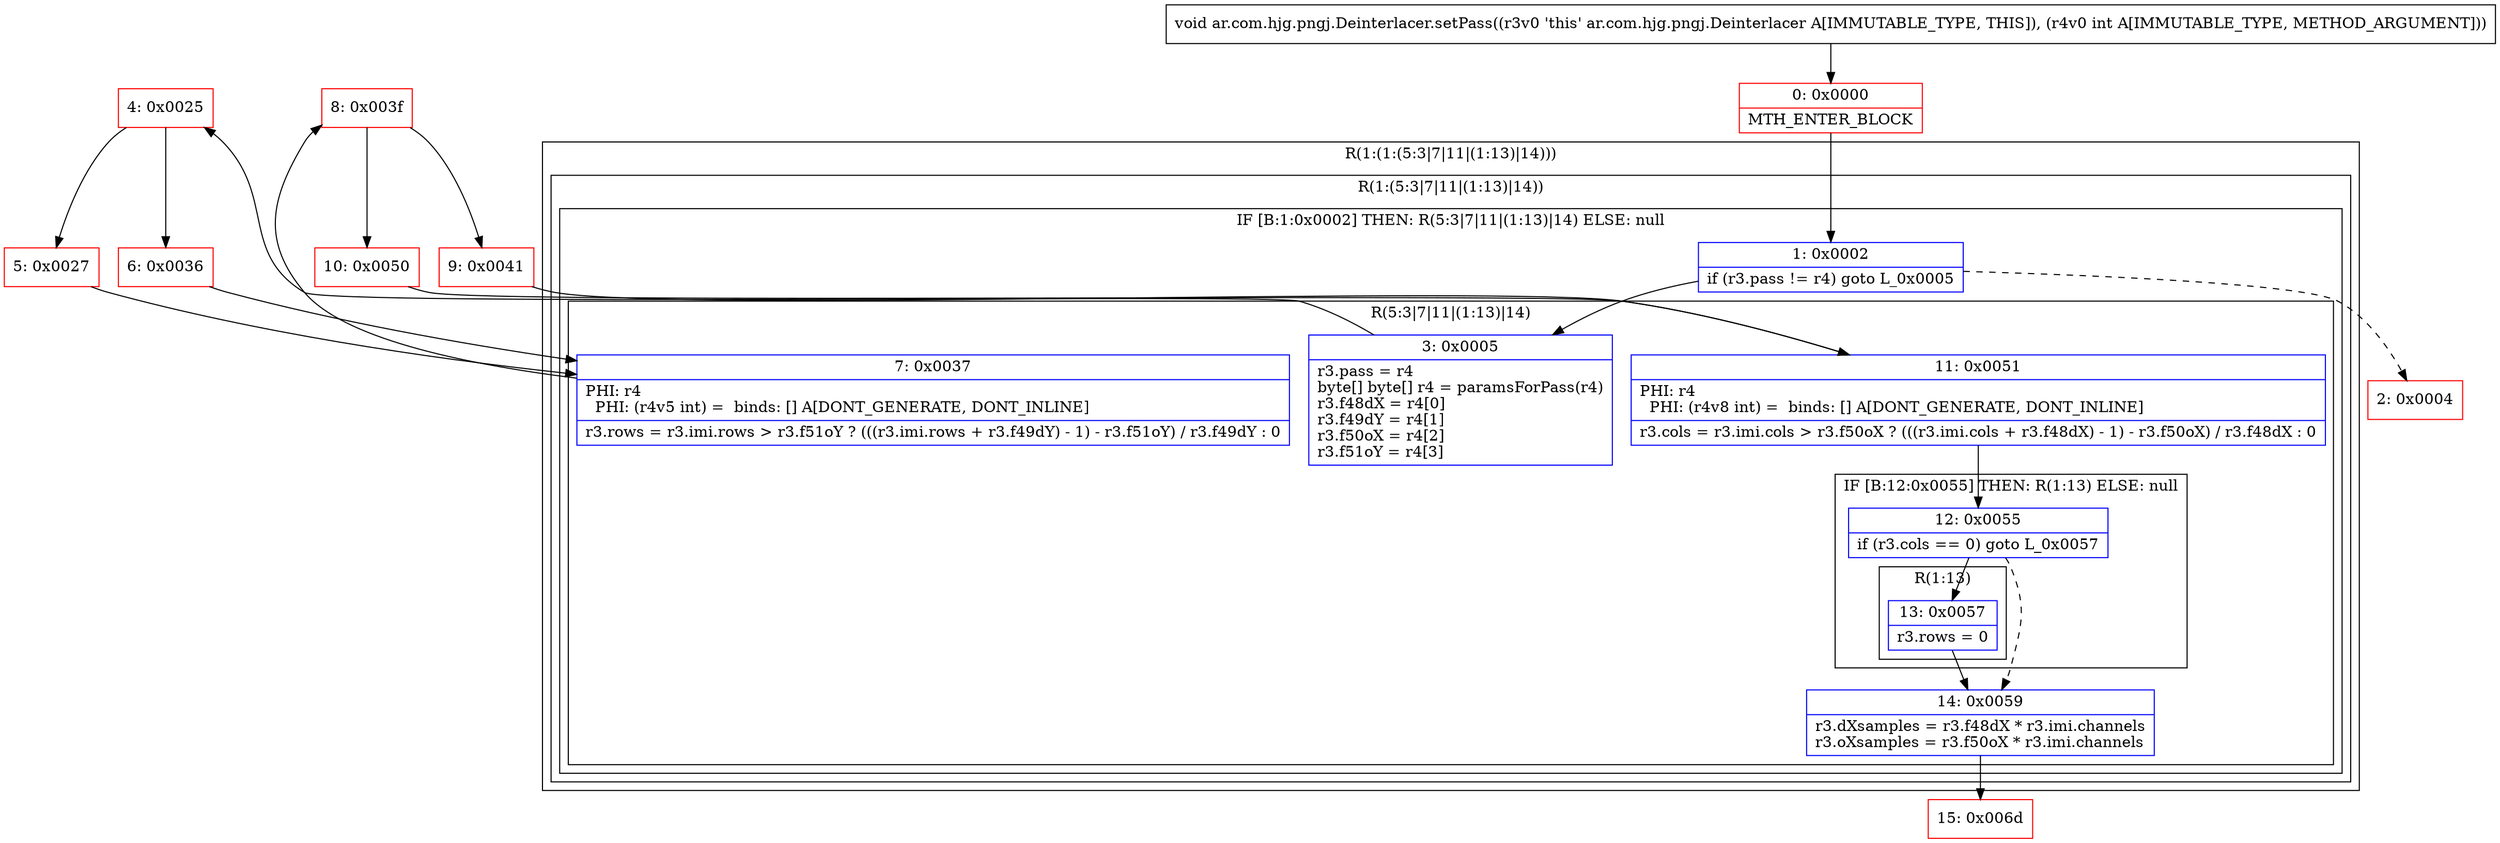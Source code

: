 digraph "CFG forar.com.hjg.pngj.Deinterlacer.setPass(I)V" {
subgraph cluster_Region_894879408 {
label = "R(1:(1:(5:3|7|11|(1:13)|14)))";
node [shape=record,color=blue];
subgraph cluster_Region_2028898195 {
label = "R(1:(5:3|7|11|(1:13)|14))";
node [shape=record,color=blue];
subgraph cluster_IfRegion_1417751579 {
label = "IF [B:1:0x0002] THEN: R(5:3|7|11|(1:13)|14) ELSE: null";
node [shape=record,color=blue];
Node_1 [shape=record,label="{1\:\ 0x0002|if (r3.pass != r4) goto L_0x0005\l}"];
subgraph cluster_Region_1273222010 {
label = "R(5:3|7|11|(1:13)|14)";
node [shape=record,color=blue];
Node_3 [shape=record,label="{3\:\ 0x0005|r3.pass = r4\lbyte[] byte[] r4 = paramsForPass(r4)\lr3.f48dX = r4[0]\lr3.f49dY = r4[1]\lr3.f50oX = r4[2]\lr3.f51oY = r4[3]\l}"];
Node_7 [shape=record,label="{7\:\ 0x0037|PHI: r4 \l  PHI: (r4v5 int) =  binds: [] A[DONT_GENERATE, DONT_INLINE]\l|r3.rows = r3.imi.rows \> r3.f51oY ? (((r3.imi.rows + r3.f49dY) \- 1) \- r3.f51oY) \/ r3.f49dY : 0\l}"];
Node_11 [shape=record,label="{11\:\ 0x0051|PHI: r4 \l  PHI: (r4v8 int) =  binds: [] A[DONT_GENERATE, DONT_INLINE]\l|r3.cols = r3.imi.cols \> r3.f50oX ? (((r3.imi.cols + r3.f48dX) \- 1) \- r3.f50oX) \/ r3.f48dX : 0\l}"];
subgraph cluster_IfRegion_1883788412 {
label = "IF [B:12:0x0055] THEN: R(1:13) ELSE: null";
node [shape=record,color=blue];
Node_12 [shape=record,label="{12\:\ 0x0055|if (r3.cols == 0) goto L_0x0057\l}"];
subgraph cluster_Region_1940422531 {
label = "R(1:13)";
node [shape=record,color=blue];
Node_13 [shape=record,label="{13\:\ 0x0057|r3.rows = 0\l}"];
}
}
Node_14 [shape=record,label="{14\:\ 0x0059|r3.dXsamples = r3.f48dX * r3.imi.channels\lr3.oXsamples = r3.f50oX * r3.imi.channels\l}"];
}
}
}
}
Node_0 [shape=record,color=red,label="{0\:\ 0x0000|MTH_ENTER_BLOCK\l}"];
Node_2 [shape=record,color=red,label="{2\:\ 0x0004}"];
Node_4 [shape=record,color=red,label="{4\:\ 0x0025}"];
Node_5 [shape=record,color=red,label="{5\:\ 0x0027}"];
Node_6 [shape=record,color=red,label="{6\:\ 0x0036}"];
Node_8 [shape=record,color=red,label="{8\:\ 0x003f}"];
Node_9 [shape=record,color=red,label="{9\:\ 0x0041}"];
Node_10 [shape=record,color=red,label="{10\:\ 0x0050}"];
Node_15 [shape=record,color=red,label="{15\:\ 0x006d}"];
MethodNode[shape=record,label="{void ar.com.hjg.pngj.Deinterlacer.setPass((r3v0 'this' ar.com.hjg.pngj.Deinterlacer A[IMMUTABLE_TYPE, THIS]), (r4v0 int A[IMMUTABLE_TYPE, METHOD_ARGUMENT])) }"];
MethodNode -> Node_0;
Node_1 -> Node_2[style=dashed];
Node_1 -> Node_3;
Node_3 -> Node_4;
Node_7 -> Node_8;
Node_11 -> Node_12;
Node_12 -> Node_13;
Node_12 -> Node_14[style=dashed];
Node_13 -> Node_14;
Node_14 -> Node_15;
Node_0 -> Node_1;
Node_4 -> Node_5;
Node_4 -> Node_6;
Node_5 -> Node_7;
Node_6 -> Node_7;
Node_8 -> Node_9;
Node_8 -> Node_10;
Node_9 -> Node_11;
Node_10 -> Node_11;
}

